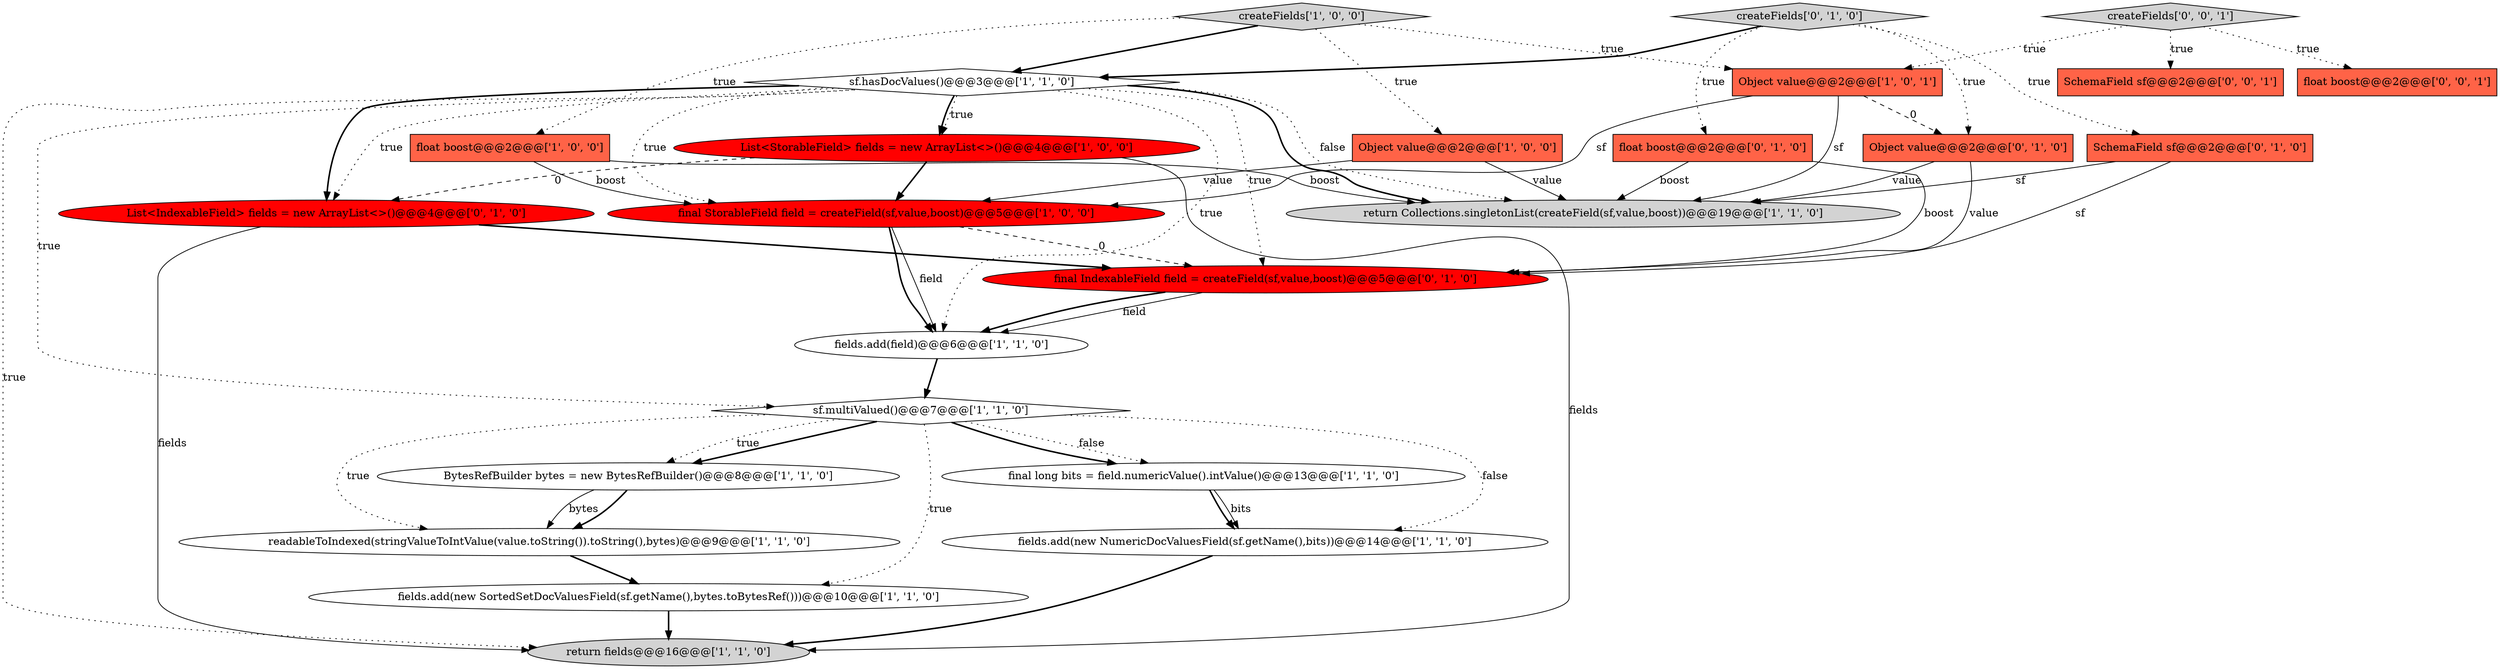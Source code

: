 digraph {
19 [style = filled, label = "List<IndexableField> fields = new ArrayList<>()@@@4@@@['0', '1', '0']", fillcolor = red, shape = ellipse image = "AAA1AAABBB2BBB"];
4 [style = filled, label = "List<StorableField> fields = new ArrayList<>()@@@4@@@['1', '0', '0']", fillcolor = red, shape = ellipse image = "AAA1AAABBB1BBB"];
14 [style = filled, label = "createFields['1', '0', '0']", fillcolor = lightgray, shape = diamond image = "AAA0AAABBB1BBB"];
15 [style = filled, label = "sf.hasDocValues()@@@3@@@['1', '1', '0']", fillcolor = white, shape = diamond image = "AAA0AAABBB1BBB"];
12 [style = filled, label = "return fields@@@16@@@['1', '1', '0']", fillcolor = lightgray, shape = ellipse image = "AAA0AAABBB1BBB"];
20 [style = filled, label = "createFields['0', '1', '0']", fillcolor = lightgray, shape = diamond image = "AAA0AAABBB2BBB"];
6 [style = filled, label = "readableToIndexed(stringValueToIntValue(value.toString()).toString(),bytes)@@@9@@@['1', '1', '0']", fillcolor = white, shape = ellipse image = "AAA0AAABBB1BBB"];
24 [style = filled, label = "createFields['0', '0', '1']", fillcolor = lightgray, shape = diamond image = "AAA0AAABBB3BBB"];
18 [style = filled, label = "Object value@@@2@@@['0', '1', '0']", fillcolor = tomato, shape = box image = "AAA1AAABBB2BBB"];
21 [style = filled, label = "final IndexableField field = createField(sf,value,boost)@@@5@@@['0', '1', '0']", fillcolor = red, shape = ellipse image = "AAA1AAABBB2BBB"];
13 [style = filled, label = "return Collections.singletonList(createField(sf,value,boost))@@@19@@@['1', '1', '0']", fillcolor = lightgray, shape = ellipse image = "AAA0AAABBB1BBB"];
10 [style = filled, label = "final StorableField field = createField(sf,value,boost)@@@5@@@['1', '0', '0']", fillcolor = red, shape = ellipse image = "AAA1AAABBB1BBB"];
11 [style = filled, label = "fields.add(new NumericDocValuesField(sf.getName(),bits))@@@14@@@['1', '1', '0']", fillcolor = white, shape = ellipse image = "AAA0AAABBB1BBB"];
2 [style = filled, label = "fields.add(field)@@@6@@@['1', '1', '0']", fillcolor = white, shape = ellipse image = "AAA0AAABBB1BBB"];
5 [style = filled, label = "sf.multiValued()@@@7@@@['1', '1', '0']", fillcolor = white, shape = diamond image = "AAA0AAABBB1BBB"];
9 [style = filled, label = "BytesRefBuilder bytes = new BytesRefBuilder()@@@8@@@['1', '1', '0']", fillcolor = white, shape = ellipse image = "AAA0AAABBB1BBB"];
1 [style = filled, label = "fields.add(new SortedSetDocValuesField(sf.getName(),bytes.toBytesRef()))@@@10@@@['1', '1', '0']", fillcolor = white, shape = ellipse image = "AAA0AAABBB1BBB"];
22 [style = filled, label = "SchemaField sf@@@2@@@['0', '0', '1']", fillcolor = tomato, shape = box image = "AAA0AAABBB3BBB"];
3 [style = filled, label = "Object value@@@2@@@['1', '0', '0']", fillcolor = tomato, shape = box image = "AAA0AAABBB1BBB"];
17 [style = filled, label = "float boost@@@2@@@['0', '1', '0']", fillcolor = tomato, shape = box image = "AAA0AAABBB2BBB"];
16 [style = filled, label = "SchemaField sf@@@2@@@['0', '1', '0']", fillcolor = tomato, shape = box image = "AAA0AAABBB2BBB"];
7 [style = filled, label = "final long bits = field.numericValue().intValue()@@@13@@@['1', '1', '0']", fillcolor = white, shape = ellipse image = "AAA0AAABBB1BBB"];
8 [style = filled, label = "Object value@@@2@@@['1', '0', '1']", fillcolor = tomato, shape = box image = "AAA0AAABBB1BBB"];
0 [style = filled, label = "float boost@@@2@@@['1', '0', '0']", fillcolor = tomato, shape = box image = "AAA0AAABBB1BBB"];
23 [style = filled, label = "float boost@@@2@@@['0', '0', '1']", fillcolor = tomato, shape = box image = "AAA0AAABBB3BBB"];
15->5 [style = dotted, label="true"];
4->10 [style = bold, label=""];
3->10 [style = solid, label="value"];
16->21 [style = solid, label="sf"];
8->13 [style = solid, label="sf"];
10->2 [style = solid, label="field"];
9->6 [style = solid, label="bytes"];
15->13 [style = bold, label=""];
2->5 [style = bold, label=""];
8->10 [style = solid, label="sf"];
5->9 [style = bold, label=""];
14->0 [style = dotted, label="true"];
7->11 [style = bold, label=""];
0->13 [style = solid, label="boost"];
4->12 [style = solid, label="fields"];
20->17 [style = dotted, label="true"];
15->2 [style = dotted, label="true"];
5->1 [style = dotted, label="true"];
5->7 [style = dotted, label="false"];
5->11 [style = dotted, label="false"];
5->6 [style = dotted, label="true"];
17->21 [style = solid, label="boost"];
15->10 [style = dotted, label="true"];
11->12 [style = bold, label=""];
16->13 [style = solid, label="sf"];
0->10 [style = solid, label="boost"];
17->13 [style = solid, label="boost"];
15->21 [style = dotted, label="true"];
15->19 [style = bold, label=""];
10->21 [style = dashed, label="0"];
21->2 [style = solid, label="field"];
15->4 [style = dotted, label="true"];
9->6 [style = bold, label=""];
21->2 [style = bold, label=""];
18->21 [style = solid, label="value"];
6->1 [style = bold, label=""];
7->11 [style = solid, label="bits"];
24->23 [style = dotted, label="true"];
15->19 [style = dotted, label="true"];
24->22 [style = dotted, label="true"];
15->4 [style = bold, label=""];
14->8 [style = dotted, label="true"];
14->3 [style = dotted, label="true"];
20->18 [style = dotted, label="true"];
15->12 [style = dotted, label="true"];
5->9 [style = dotted, label="true"];
5->7 [style = bold, label=""];
1->12 [style = bold, label=""];
15->13 [style = dotted, label="false"];
10->2 [style = bold, label=""];
14->15 [style = bold, label=""];
8->18 [style = dashed, label="0"];
4->19 [style = dashed, label="0"];
24->8 [style = dotted, label="true"];
18->13 [style = solid, label="value"];
20->15 [style = bold, label=""];
3->13 [style = solid, label="value"];
20->16 [style = dotted, label="true"];
19->12 [style = solid, label="fields"];
19->21 [style = bold, label=""];
}
